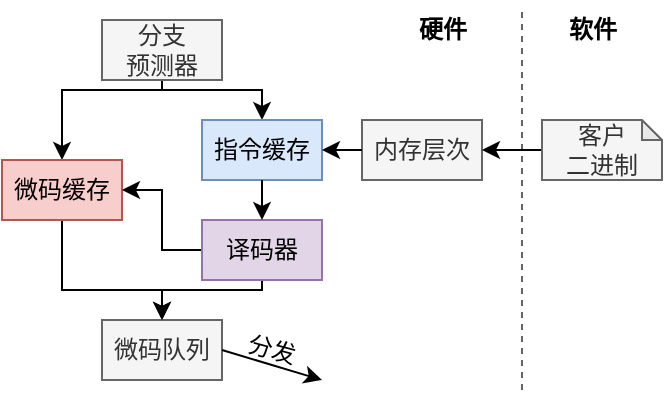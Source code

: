 <mxfile version="21.2.8" type="device">
  <diagram id="cWxi84_UugptcLM1WIaq" name="Page-1">
    <mxGraphModel dx="988" dy="625" grid="1" gridSize="10" guides="0" tooltips="1" connect="1" arrows="1" fold="1" page="1" pageScale="1" pageWidth="850" pageHeight="1100" math="0" shadow="0">
      <root>
        <mxCell id="0" />
        <mxCell id="1" parent="0" />
        <mxCell id="I7px-8-llheGFlr_rY5A-1" value="" style="endArrow=none;dashed=1;html=1;rounded=0;fillColor=#f5f5f5;strokeColor=#666666;" parent="1" edge="1">
          <mxGeometry width="50" height="50" relative="1" as="geometry">
            <mxPoint x="380" y="215" as="sourcePoint" />
            <mxPoint x="380" y="25" as="targetPoint" />
          </mxGeometry>
        </mxCell>
        <mxCell id="MsbDh3JKZ9biWTyW2qwO-1" style="edgeStyle=orthogonalEdgeStyle;rounded=0;orthogonalLoop=1;jettySize=auto;html=1;" parent="1" source="HFLxrm2bo-9zEuJYibHi-2" target="HFLxrm2bo-9zEuJYibHi-3" edge="1">
          <mxGeometry relative="1" as="geometry">
            <Array as="points">
              <mxPoint x="200" y="65" />
              <mxPoint x="150" y="65" />
            </Array>
          </mxGeometry>
        </mxCell>
        <mxCell id="MsbDh3JKZ9biWTyW2qwO-2" style="edgeStyle=orthogonalEdgeStyle;rounded=0;orthogonalLoop=1;jettySize=auto;html=1;" parent="1" source="HFLxrm2bo-9zEuJYibHi-2" target="HFLxrm2bo-9zEuJYibHi-7" edge="1">
          <mxGeometry relative="1" as="geometry">
            <Array as="points">
              <mxPoint x="200" y="65" />
              <mxPoint x="250" y="65" />
            </Array>
          </mxGeometry>
        </mxCell>
        <mxCell id="HFLxrm2bo-9zEuJYibHi-2" value="分支&lt;br&gt;预测器" style="rounded=0;whiteSpace=wrap;html=1;fillColor=#f5f5f5;fontColor=#333333;strokeColor=#666666;" parent="1" vertex="1">
          <mxGeometry x="170" y="30" width="60" height="30" as="geometry" />
        </mxCell>
        <mxCell id="MsbDh3JKZ9biWTyW2qwO-3" style="edgeStyle=orthogonalEdgeStyle;rounded=0;orthogonalLoop=1;jettySize=auto;html=1;" parent="1" source="HFLxrm2bo-9zEuJYibHi-3" target="HFLxrm2bo-9zEuJYibHi-5" edge="1">
          <mxGeometry relative="1" as="geometry">
            <Array as="points">
              <mxPoint x="150" y="165" />
              <mxPoint x="200" y="165" />
            </Array>
          </mxGeometry>
        </mxCell>
        <mxCell id="HFLxrm2bo-9zEuJYibHi-3" value="微码缓存" style="rounded=0;whiteSpace=wrap;html=1;fillColor=#f8cecc;strokeColor=#b85450;" parent="1" vertex="1">
          <mxGeometry x="120" y="100" width="60" height="30" as="geometry" />
        </mxCell>
        <mxCell id="HFLxrm2bo-9zEuJYibHi-5" value="微码队列" style="rounded=0;whiteSpace=wrap;html=1;fillColor=#f5f5f5;fontColor=#333333;strokeColor=#666666;" parent="1" vertex="1">
          <mxGeometry x="170" y="180" width="60" height="30" as="geometry" />
        </mxCell>
        <mxCell id="HFLxrm2bo-9zEuJYibHi-7" value="指令缓存" style="rounded=0;whiteSpace=wrap;html=1;fillColor=#dae8fc;strokeColor=#6c8ebf;" parent="1" vertex="1">
          <mxGeometry x="220" y="80" width="60" height="30" as="geometry" />
        </mxCell>
        <mxCell id="MsbDh3JKZ9biWTyW2qwO-4" style="edgeStyle=orthogonalEdgeStyle;rounded=0;orthogonalLoop=1;jettySize=auto;html=1;" parent="1" source="HFLxrm2bo-9zEuJYibHi-30" target="HFLxrm2bo-9zEuJYibHi-5" edge="1">
          <mxGeometry relative="1" as="geometry">
            <Array as="points">
              <mxPoint x="250" y="165" />
              <mxPoint x="200" y="165" />
            </Array>
          </mxGeometry>
        </mxCell>
        <mxCell id="MsbDh3JKZ9biWTyW2qwO-6" style="edgeStyle=orthogonalEdgeStyle;rounded=0;orthogonalLoop=1;jettySize=auto;html=1;" parent="1" source="HFLxrm2bo-9zEuJYibHi-30" target="HFLxrm2bo-9zEuJYibHi-3" edge="1">
          <mxGeometry relative="1" as="geometry">
            <Array as="points">
              <mxPoint x="200" y="145" />
              <mxPoint x="200" y="115" />
            </Array>
          </mxGeometry>
        </mxCell>
        <mxCell id="HFLxrm2bo-9zEuJYibHi-30" value="译码器" style="rounded=0;whiteSpace=wrap;html=1;fillColor=#e1d5e7;strokeColor=#9673a6;" parent="1" vertex="1">
          <mxGeometry x="220" y="130" width="60" height="30" as="geometry" />
        </mxCell>
        <mxCell id="HFLxrm2bo-9zEuJYibHi-32" value="" style="endArrow=classic;html=1;curved=1;" parent="1" source="HFLxrm2bo-9zEuJYibHi-7" target="HFLxrm2bo-9zEuJYibHi-30" edge="1">
          <mxGeometry width="50" height="50" relative="1" as="geometry">
            <mxPoint x="300" y="150" as="sourcePoint" />
            <mxPoint x="350" y="100" as="targetPoint" />
          </mxGeometry>
        </mxCell>
        <mxCell id="hZa0RzuGvqWvxmRlmy8t-10" value="内存层次" style="rounded=0;whiteSpace=wrap;html=1;fillColor=#f5f5f5;fontColor=#333333;strokeColor=#666666;" parent="1" vertex="1">
          <mxGeometry x="300" y="80" width="60" height="30" as="geometry" />
        </mxCell>
        <mxCell id="hZa0RzuGvqWvxmRlmy8t-11" value="" style="endArrow=classic;html=1;rounded=0;" parent="1" source="hZa0RzuGvqWvxmRlmy8t-10" target="HFLxrm2bo-9zEuJYibHi-7" edge="1">
          <mxGeometry width="50" height="50" relative="1" as="geometry">
            <mxPoint x="150" y="180" as="sourcePoint" />
            <mxPoint x="230" y="100" as="targetPoint" />
          </mxGeometry>
        </mxCell>
        <mxCell id="-BG5dhO4pP46XOdIrVYh-1" value="" style="endArrow=classic;html=1;rounded=0;exitX=1;exitY=0.5;exitDx=0;exitDy=0;" parent="1" source="HFLxrm2bo-9zEuJYibHi-5" edge="1">
          <mxGeometry width="50" height="50" relative="1" as="geometry">
            <mxPoint x="330" y="160" as="sourcePoint" />
            <mxPoint x="280" y="210" as="targetPoint" />
          </mxGeometry>
        </mxCell>
        <mxCell id="v_arbSHqTPTiUzfQqTUf-2" value="分发" style="text;html=1;strokeColor=none;fillColor=none;align=center;verticalAlign=middle;whiteSpace=wrap;rounded=0;rotation=15;" parent="1" vertex="1">
          <mxGeometry x="230" y="190" width="50" height="10" as="geometry" />
        </mxCell>
        <mxCell id="MsbDh3JKZ9biWTyW2qwO-9" style="edgeStyle=orthogonalEdgeStyle;rounded=0;orthogonalLoop=1;jettySize=auto;html=1;" parent="1" source="MsbDh3JKZ9biWTyW2qwO-11" target="hZa0RzuGvqWvxmRlmy8t-10" edge="1">
          <mxGeometry relative="1" as="geometry">
            <mxPoint x="330.029" y="60" as="sourcePoint" />
          </mxGeometry>
        </mxCell>
        <mxCell id="MsbDh3JKZ9biWTyW2qwO-11" value="客户&lt;br&gt;二进制" style="shape=note;whiteSpace=wrap;html=1;backgroundOutline=1;darkOpacity=0.05;size=10;fillColor=#f5f5f5;fontColor=#333333;strokeColor=#666666;" parent="1" vertex="1">
          <mxGeometry x="390" y="80" width="60" height="30" as="geometry" />
        </mxCell>
        <mxCell id="Cc9qBhgwEcW7KpbKNs1v-3" value="&lt;b&gt;硬件&lt;/b&gt;" style="text;html=1;align=center;verticalAlign=middle;resizable=0;points=[];autosize=1;strokeColor=none;fillColor=none;" parent="1" vertex="1">
          <mxGeometry x="315" y="20" width="50" height="30" as="geometry" />
        </mxCell>
        <mxCell id="Cc9qBhgwEcW7KpbKNs1v-4" value="&lt;b&gt;软件&lt;/b&gt;" style="text;html=1;align=center;verticalAlign=middle;resizable=0;points=[];autosize=1;strokeColor=none;fillColor=none;" parent="1" vertex="1">
          <mxGeometry x="390" y="20" width="50" height="30" as="geometry" />
        </mxCell>
      </root>
    </mxGraphModel>
  </diagram>
</mxfile>
